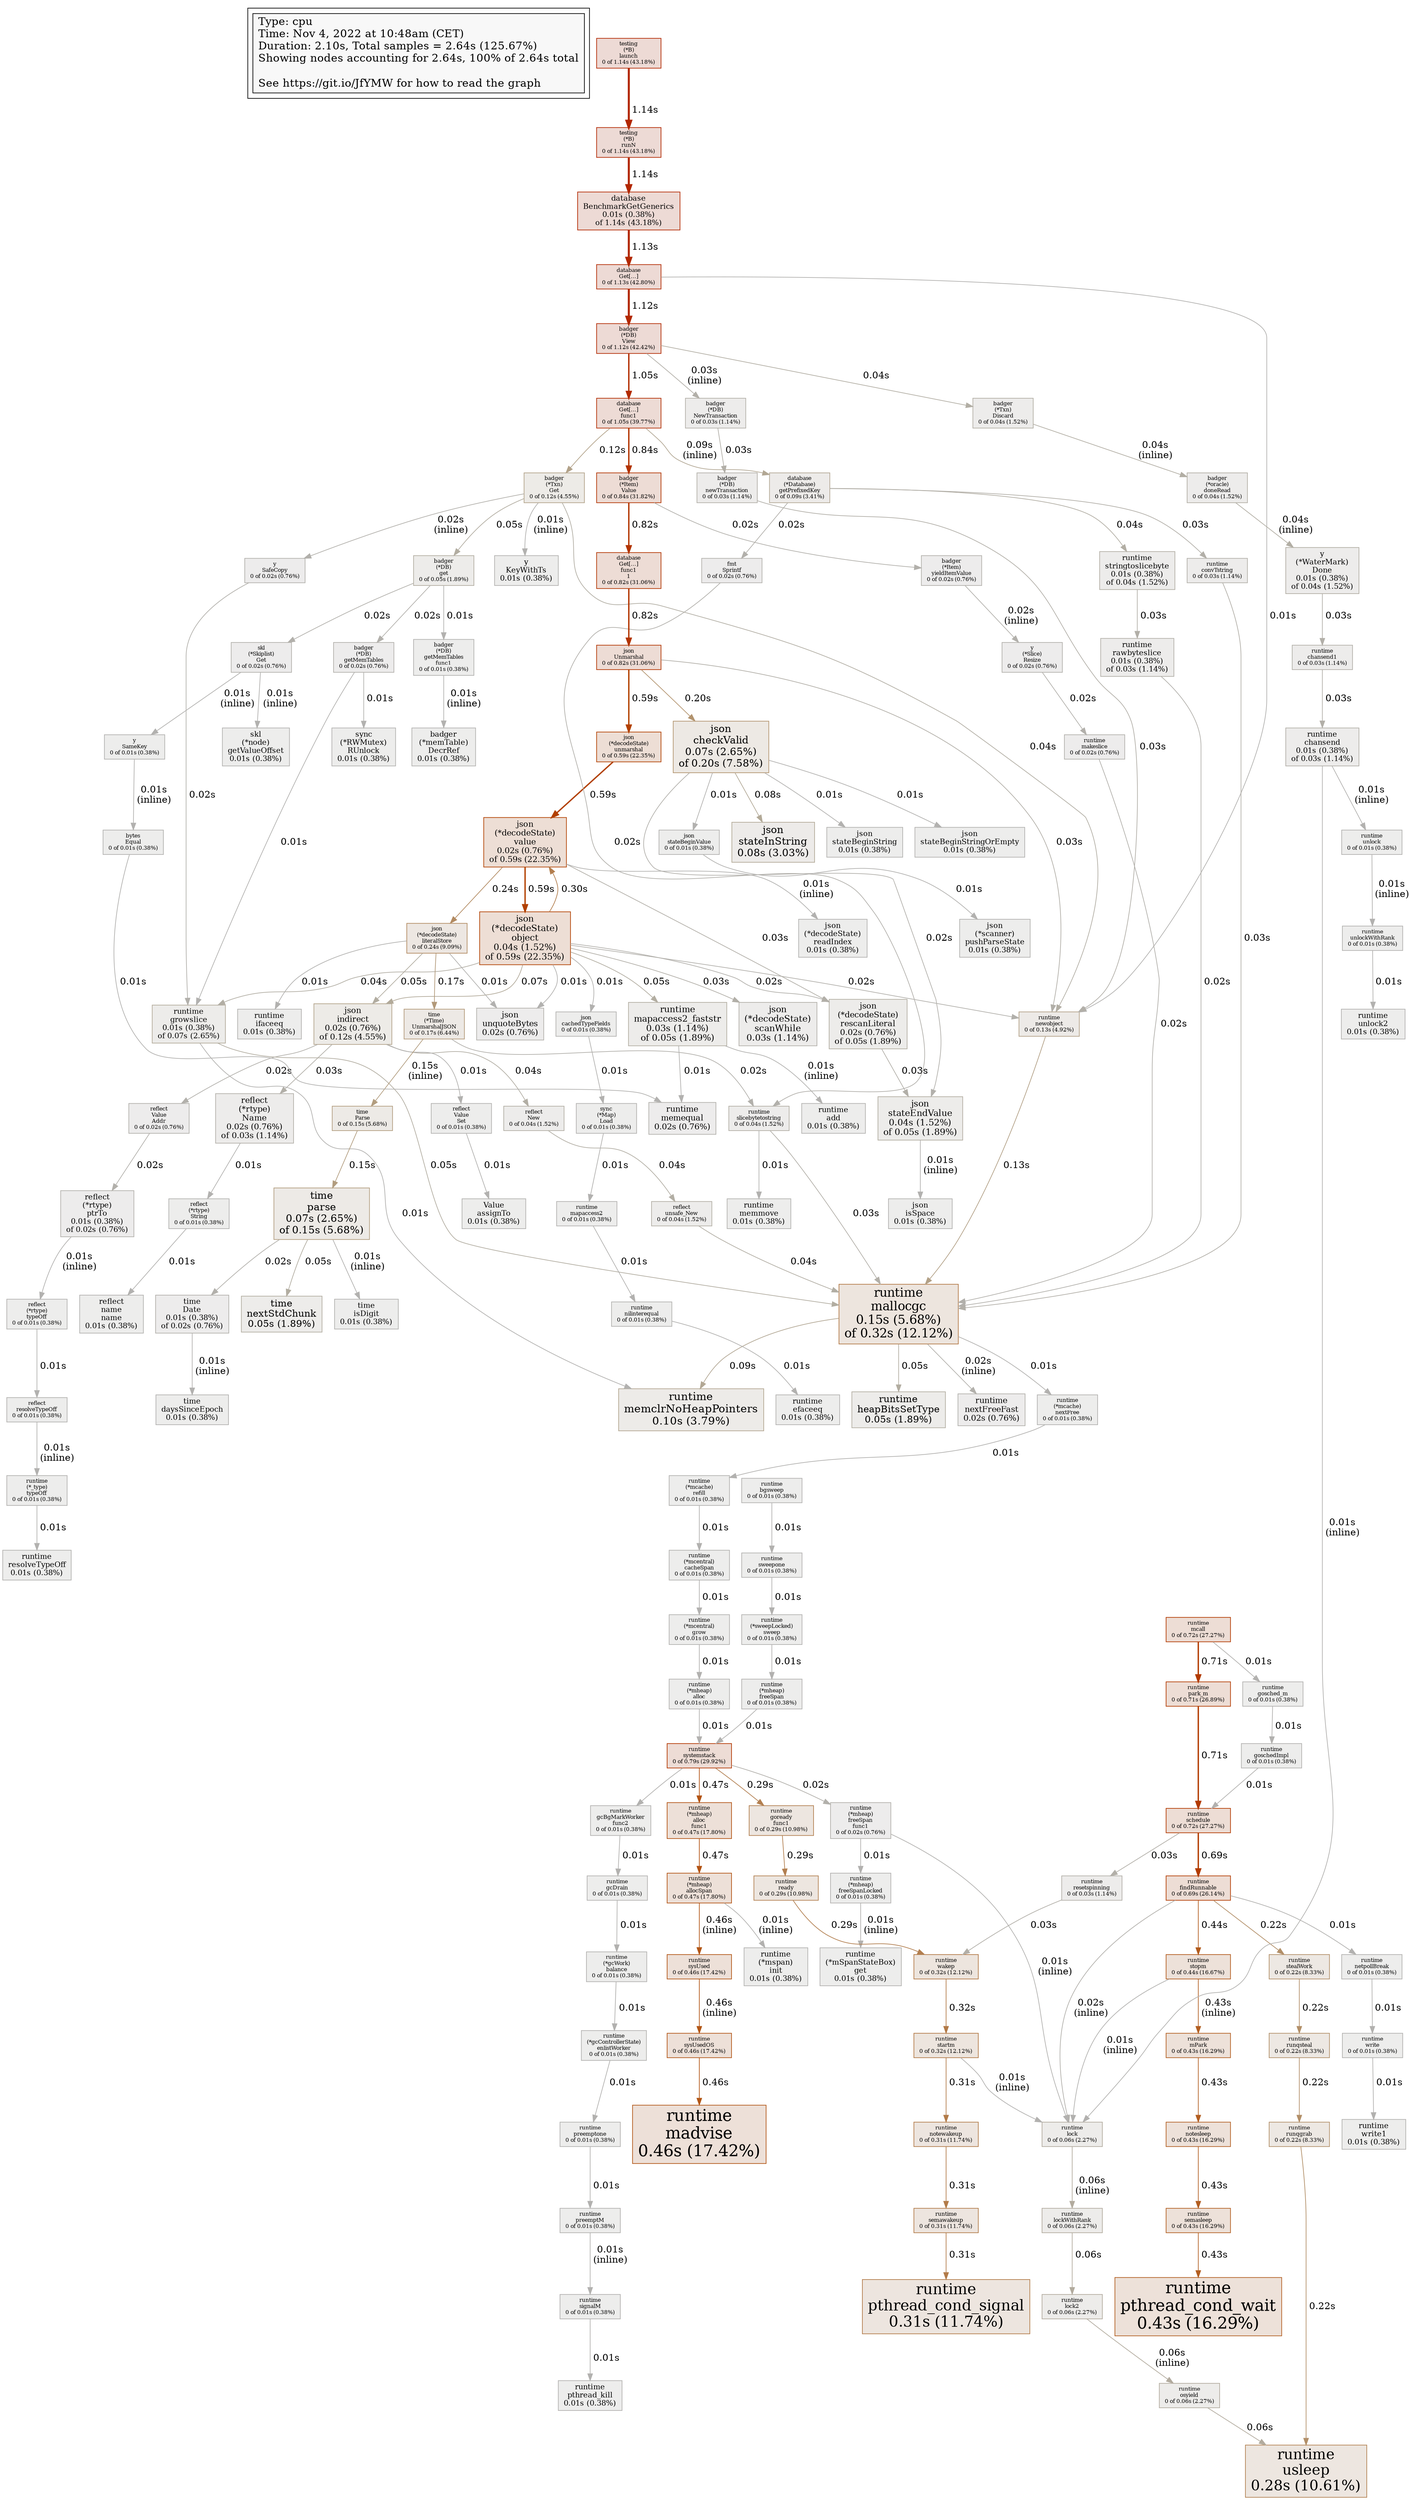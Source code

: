 digraph "unnamed" {
node [style=filled fillcolor="#f8f8f8"]
subgraph cluster_L { "Type: cpu" [shape=box fontsize=16 label="Type: cpu\lTime: Nov 4, 2022 at 10:48am (CET)\lDuration: 2.10s, Total samples = 2.64s (125.67%)\lShowing nodes accounting for 2.64s, 100% of 2.64s total\l\lSee https://git.io/JfYMW for how to read the graph\l"] }
N1 [label="runtime\nsystemstack\n0 of 0.79s (29.92%)" id="node1" fontsize=8 shape=box tooltip="runtime.systemstack (0.79s)" color="#b23600" fillcolor="#eddcd5"]
N2 [label="runtime\nmallocgc\n0.15s (5.68%)\nof 0.32s (12.12%)" id="node2" fontsize=18 shape=box tooltip="runtime.mallocgc (0.32s)" color="#b27946" fillcolor="#ede5de"]
N3 [label="json\n(*decodeState)\nobject\n0.04s (1.52%)\nof 0.59s (22.35%)" id="node3" fontsize=13 shape=box tooltip="encoding/json.(*decodeState).object (0.59s)" color="#b24000" fillcolor="#edded5"]
N4 [label="json\n(*decodeState)\nvalue\n0.02s (0.76%)\nof 0.59s (22.35%)" id="node4" fontsize=12 shape=box tooltip="encoding/json.(*decodeState).value (0.59s)" color="#b24000" fillcolor="#edded5"]
N5 [label="testing\n(*B)\nlaunch\n0 of 1.14s (43.18%)" id="node5" fontsize=8 shape=box tooltip="testing.(*B).launch (1.14s)" color="#b22700" fillcolor="#eddad5"]
N6 [label="database\nGet[…]\nfunc1\n0 of 1.05s (39.77%)" id="node6" fontsize=8 shape=box tooltip="github.com/christophwitzko/flight-booking-service/pkg/database.Get[...].func1 (1.05s)" color="#b22b00" fillcolor="#eddbd5"]
N7 [label="runtime\nmadvise\n0.46s (17.42%)" id="node7" fontsize=24 shape=box tooltip="runtime.madvise (0.46s)" color="#b25616" fillcolor="#ede0d8"]
N8 [label="runtime\npthread_cond_wait\n0.43s (16.29%)" id="node8" fontsize=24 shape=box tooltip="runtime.pthread_cond_wait (0.43s)" color="#b25e21" fillcolor="#ede1d9"]
N9 [label="json\nUnmarshal\n0 of 0.82s (31.06%)" id="node9" fontsize=8 shape=box tooltip="encoding/json.Unmarshal (0.82s)" color="#b23400" fillcolor="#eddcd5"]
N10 [label="runtime\nfindRunnable\n0 of 0.69s (26.14%)" id="node10" fontsize=8 shape=box tooltip="runtime.findRunnable (0.69s)" color="#b23b00" fillcolor="#edddd5"]
N11 [label="runtime\nmcall\n0 of 0.72s (27.27%)" id="node11" fontsize=8 shape=box tooltip="runtime.mcall (0.72s)" color="#b23900" fillcolor="#edddd5"]
N12 [label="runtime\nusleep\n0.28s (10.61%)" id="node12" fontsize=21 shape=box tooltip="runtime.usleep (0.28s)" color="#b28253" fillcolor="#ede6e0"]
N13 [label="runtime\npthread_cond_signal\n0.31s (11.74%)" id="node13" fontsize=22 shape=box tooltip="runtime.pthread_cond_signal (0.31s)" color="#b27b49" fillcolor="#ede5df"]
N14 [label="json\ncheckValid\n0.07s (2.65%)\nof 0.20s (7.58%)" id="node14" fontsize=15 shape=box tooltip="encoding/json.checkValid (0.20s)" color="#b2936e" fillcolor="#ede9e4"]
N15 [label="badger\n(*DB)\nView\n0 of 1.12s (42.42%)" id="node15" fontsize=8 shape=box tooltip="github.com/dgraph-io/badger/v3.(*DB).View (1.12s)" color="#b22800" fillcolor="#eddad5"]
N16 [label="json\nindirect\n0.02s (0.76%)\nof 0.12s (4.55%)" id="node16" fontsize=12 shape=box tooltip="encoding/json.indirect (0.12s)" color="#b2a289" fillcolor="#edebe7"]
N17 [label="time\nparse\n0.07s (2.65%)\nof 0.15s (5.68%)" id="node17" fontsize=15 shape=box tooltip="time.parse (0.15s)" color="#b29d7f" fillcolor="#edeae6"]
N18 [label="json\n(*decodeState)\nliteralStore\n0 of 0.24s (9.09%)" id="node18" fontsize=8 shape=box tooltip="encoding/json.(*decodeState).literalStore (0.24s)" color="#b28a61" fillcolor="#ede7e2"]
N19 [label="runtime\nnewobject\n0 of 0.13s (4.92%)" id="node19" fontsize=8 shape=box tooltip="runtime.newobject (0.13s)" color="#b2a086" fillcolor="#edeae7"]
N20 [label="runtime\nschedule\n0 of 0.72s (27.27%)" id="node20" fontsize=8 shape=box tooltip="runtime.schedule (0.72s)" color="#b23900" fillcolor="#edddd5"]
N21 [label="runtime\nmemclrNoHeapPointers\n0.10s (3.79%)" id="node21" fontsize=16 shape=box tooltip="runtime.memclrNoHeapPointers (0.10s)" color="#b2a590" fillcolor="#edebe8"]
N22 [label="badger\n(*Txn)\nGet\n0 of 0.12s (4.55%)" id="node22" fontsize=8 shape=box tooltip="github.com/dgraph-io/badger/v3.(*Txn).Get (0.12s)" color="#b2a289" fillcolor="#edebe7"]
N23 [label="runtime\ngrowslice\n0.01s (0.38%)\nof 0.07s (2.65%)" id="node23" fontsize=11 shape=box tooltip="runtime.growslice (0.07s)" color="#b2aa9a" fillcolor="#edecea"]
N24 [label="json\nstateInString\n0.08s (3.03%)" id="node24" fontsize=15 shape=box tooltip="encoding/json.stateInString (0.08s)" color="#b2a997" fillcolor="#edebe9"]
N25 [label="runtime\nwakep\n0 of 0.32s (12.12%)" id="node25" fontsize=8 shape=box tooltip="runtime.wakep (0.32s)" color="#b27946" fillcolor="#ede5de"]
N26 [label="database\n(*Database)\ngetPrefixedKey\n0 of 0.09s (3.41%)" id="node26" fontsize=8 shape=box tooltip="github.com/christophwitzko/flight-booking-service/pkg/database.(*Database).getPrefixedKey (0.09s)" color="#b2a794" fillcolor="#edebe9"]
N27 [label="badger\n(*Item)\nValue\n0 of 0.84s (31.82%)" id="node27" fontsize=8 shape=box tooltip="github.com/dgraph-io/badger/v3.(*Item).Value (0.84s)" color="#b23300" fillcolor="#eddcd5"]
N28 [label="runtime\nlock\n0 of 0.06s (2.27%)" id="node28" fontsize=8 shape=box tooltip="runtime.lock (0.06s)" color="#b2ab9e" fillcolor="#edecea"]
N29 [label="json\nstateEndValue\n0.04s (1.52%)\nof 0.05s (1.89%)" id="node29" fontsize=13 shape=box tooltip="encoding/json.stateEndValue (0.05s)" color="#b2ada1" fillcolor="#edecea"]
N30 [label="json\n(*decodeState)\nrescanLiteral\n0.02s (0.76%)\nof 0.05s (1.89%)" id="node30" fontsize=12 shape=box tooltip="encoding/json.(*decodeState).rescanLiteral (0.05s)" color="#b2ada1" fillcolor="#edecea"]
N31 [label="runtime\nheapBitsSetType\n0.05s (1.89%)" id="node31" fontsize=14 shape=box tooltip="runtime.heapBitsSetType (0.05s)" color="#b2ada1" fillcolor="#edecea"]
N32 [label="time\nnextStdChunk\n0.05s (1.89%)" id="node32" fontsize=14 shape=box tooltip="time.nextStdChunk (0.05s)" color="#b2ada1" fillcolor="#edecea"]
N33 [label="runtime\nmapaccess2_faststr\n0.03s (1.14%)\nof 0.05s (1.89%)" id="node33" fontsize=13 shape=box tooltip="runtime.mapaccess2_faststr (0.05s)" color="#b2ada1" fillcolor="#edecea"]
N34 [label="database\nBenchmarkGetGenerics\n0.01s (0.38%)\nof 1.14s (43.18%)" id="node34" fontsize=11 shape=box tooltip="github.com/christophwitzko/flight-booking-service/pkg/database.BenchmarkGetGenerics (1.14s)" color="#b22700" fillcolor="#eddad5"]
N35 [label="time\n(*Time)\nUnmarshalJSON\n0 of 0.17s (6.44%)" id="node35" fontsize=8 shape=box tooltip="time.(*Time).UnmarshalJSON (0.17s)" color="#b29979" fillcolor="#ede9e5"]
N36 [label="database\nGet[…]\n0 of 1.13s (42.80%)" id="node36" fontsize=8 shape=box tooltip="github.com/christophwitzko/flight-booking-service/pkg/database.Get[...] (1.13s)" color="#b22800" fillcolor="#eddad5"]
N37 [label="badger\n(*DB)\nget\n0 of 0.05s (1.89%)" id="node37" fontsize=8 shape=box tooltip="github.com/dgraph-io/badger/v3.(*DB).get (0.05s)" color="#b2ada1" fillcolor="#edecea"]
N38 [label="runtime\nslicebytetostring\n0 of 0.04s (1.52%)" id="node38" fontsize=8 shape=box tooltip="runtime.slicebytetostring (0.04s)" color="#b2aea4" fillcolor="#edeceb"]
N39 [label="runtime\n(*mheap)\nallocSpan\n0 of 0.47s (17.80%)" id="node39" fontsize=8 shape=box tooltip="runtime.(*mheap).allocSpan (0.47s)" color="#b25313" fillcolor="#ede0d8"]
N40 [label="runtime\nstopm\n0 of 0.44s (16.67%)" id="node40" fontsize=8 shape=box tooltip="runtime.stopm (0.44s)" color="#b25b1d" fillcolor="#ede1d9"]
N41 [label="runtime\nstartm\n0 of 0.32s (12.12%)" id="node41" fontsize=8 shape=box tooltip="runtime.startm (0.32s)" color="#b27946" fillcolor="#ede5de"]
N42 [label="json\n(*decodeState)\nscanWhile\n0.03s (1.14%)" id="node42" fontsize=13 shape=box tooltip="encoding/json.(*decodeState).scanWhile (0.03s)" color="#b2afa8" fillcolor="#edeceb"]
N43 [label="json\nunquoteBytes\n0.02s (0.76%)" id="node43" fontsize=12 shape=box tooltip="encoding/json.unquoteBytes (0.02s)" color="#b2b0ab" fillcolor="#edecec"]
N44 [label="runtime\nmemequal\n0.02s (0.76%)" id="node44" fontsize=12 shape=box tooltip="runtime.memequal (0.02s)" color="#b2b0ab" fillcolor="#edecec"]
N45 [label="runtime\nchansend\n0.01s (0.38%)\nof 0.03s (1.14%)" id="node45" fontsize=11 shape=box tooltip="runtime.chansend (0.03s)" color="#b2afa8" fillcolor="#edeceb"]
N46 [label="reflect\n(*rtype)\nName\n0.02s (0.76%)\nof 0.03s (1.14%)" id="node46" fontsize=12 shape=box tooltip="reflect.(*rtype).Name (0.03s)" color="#b2afa8" fillcolor="#edeceb"]
N47 [label="y\n(*WaterMark)\nDone\n0.01s (0.38%)\nof 0.04s (1.52%)" id="node47" fontsize=11 shape=box tooltip="github.com/dgraph-io/badger/v3/y.(*WaterMark).Done (0.04s)" color="#b2aea4" fillcolor="#edeceb"]
N48 [label="runtime\nstringtoslicebyte\n0.01s (0.38%)\nof 0.04s (1.52%)" id="node48" fontsize=11 shape=box tooltip="runtime.stringtoslicebyte (0.04s)" color="#b2aea4" fillcolor="#edeceb"]
N49 [label="runtime\nnextFreeFast\n0.02s (0.76%)" id="node49" fontsize=12 shape=box tooltip="runtime.nextFreeFast (0.02s)" color="#b2b0ab" fillcolor="#edecec"]
N50 [label="runtime\nrawbyteslice\n0.01s (0.38%)\nof 0.03s (1.14%)" id="node50" fontsize=11 shape=box tooltip="runtime.rawbyteslice (0.03s)" color="#b2afa8" fillcolor="#edeceb"]
N51 [label="reflect\n(*rtype)\nptrTo\n0.01s (0.38%)\nof 0.02s (0.76%)" id="node51" fontsize=11 shape=box tooltip="reflect.(*rtype).ptrTo (0.02s)" color="#b2b0ab" fillcolor="#edecec"]
N52 [label="time\nDate\n0.01s (0.38%)\nof 0.02s (0.76%)" id="node52" fontsize=11 shape=box tooltip="time.Date (0.02s)" color="#b2b0ab" fillcolor="#edecec"]
N53 [label="json\n(*decodeState)\nreadIndex\n0.01s (0.38%)" id="node53" fontsize=11 shape=box tooltip="encoding/json.(*decodeState).readIndex (0.01s)" color="#b2b1af" fillcolor="#ededec"]
N54 [label="json\n(*scanner)\npushParseState\n0.01s (0.38%)" id="node54" fontsize=11 shape=box tooltip="encoding/json.(*scanner).pushParseState (0.01s)" color="#b2b1af" fillcolor="#ededec"]
N55 [label="json\nisSpace\n0.01s (0.38%)" id="node55" fontsize=11 shape=box tooltip="encoding/json.isSpace (0.01s)" color="#b2b1af" fillcolor="#ededec"]
N56 [label="json\nstateBeginString\n0.01s (0.38%)" id="node56" fontsize=11 shape=box tooltip="encoding/json.stateBeginString (0.01s)" color="#b2b1af" fillcolor="#ededec"]
N57 [label="json\nstateBeginStringOrEmpty\n0.01s (0.38%)" id="node57" fontsize=11 shape=box tooltip="encoding/json.stateBeginStringOrEmpty (0.01s)" color="#b2b1af" fillcolor="#ededec"]
N58 [label="badger\n(*DB)\ngetMemTables\n0 of 0.02s (0.76%)" id="node58" fontsize=8 shape=box tooltip="github.com/dgraph-io/badger/v3.(*DB).getMemTables (0.02s)" color="#b2b0ab" fillcolor="#edecec"]
N59 [label="badger\n(*memTable)\nDecrRef\n0.01s (0.38%)" id="node59" fontsize=11 shape=box tooltip="github.com/dgraph-io/badger/v3.(*memTable).DecrRef (0.01s)" color="#b2b1af" fillcolor="#ededec"]
N60 [label="skl\n(*Skiplist)\nGet\n0 of 0.02s (0.76%)" id="node60" fontsize=8 shape=box tooltip="github.com/dgraph-io/badger/v3/skl.(*Skiplist).Get (0.02s)" color="#b2b0ab" fillcolor="#edecec"]
N61 [label="skl\n(*node)\ngetValueOffset\n0.01s (0.38%)" id="node61" fontsize=11 shape=box tooltip="github.com/dgraph-io/badger/v3/skl.(*node).getValueOffset (0.01s)" color="#b2b1af" fillcolor="#ededec"]
N62 [label="y\nKeyWithTs\n0.01s (0.38%)" id="node62" fontsize=11 shape=box tooltip="github.com/dgraph-io/badger/v3/y.KeyWithTs (0.01s)" color="#b2b1af" fillcolor="#ededec"]
N63 [label="Value\nassignTo\n0.01s (0.38%)" id="node63" fontsize=11 shape=box tooltip="reflect.Value.assignTo (0.01s)" color="#b2b1af" fillcolor="#ededec"]
N64 [label="reflect\nname\nname\n0.01s (0.38%)" id="node64" fontsize=11 shape=box tooltip="reflect.name.name (0.01s)" color="#b2b1af" fillcolor="#ededec"]
N65 [label="runtime\n(*mSpanStateBox)\nget\n0.01s (0.38%)" id="node65" fontsize=11 shape=box tooltip="runtime.(*mSpanStateBox).get (0.01s)" color="#b2b1af" fillcolor="#ededec"]
N66 [label="runtime\n(*mheap)\nfreeSpan\nfunc1\n0 of 0.02s (0.76%)" id="node66" fontsize=8 shape=box tooltip="runtime.(*mheap).freeSpan.func1 (0.02s)" color="#b2b0ab" fillcolor="#edecec"]
N67 [label="runtime\n(*mspan)\ninit\n0.01s (0.38%)" id="node67" fontsize=11 shape=box tooltip="runtime.(*mspan).init (0.01s)" color="#b2b1af" fillcolor="#ededec"]
N68 [label="runtime\nadd\n0.01s (0.38%)" id="node68" fontsize=11 shape=box tooltip="runtime.add (0.01s)" color="#b2b1af" fillcolor="#ededec"]
N69 [label="runtime\nefaceeq\n0.01s (0.38%)" id="node69" fontsize=11 shape=box tooltip="runtime.efaceeq (0.01s)" color="#b2b1af" fillcolor="#ededec"]
N70 [label="runtime\nifaceeq\n0.01s (0.38%)" id="node70" fontsize=11 shape=box tooltip="runtime.ifaceeq (0.01s)" color="#b2b1af" fillcolor="#ededec"]
N71 [label="runtime\nmemmove\n0.01s (0.38%)" id="node71" fontsize=11 shape=box tooltip="runtime.memmove (0.01s)" color="#b2b1af" fillcolor="#ededec"]
N72 [label="runtime\npthread_kill\n0.01s (0.38%)" id="node72" fontsize=11 shape=box tooltip="runtime.pthread_kill (0.01s)" color="#b2b1af" fillcolor="#ededec"]
N73 [label="runtime\nresolveTypeOff\n0.01s (0.38%)" id="node73" fontsize=11 shape=box tooltip="runtime.resolveTypeOff (0.01s)" color="#b2b1af" fillcolor="#ededec"]
N74 [label="runtime\nunlock2\n0.01s (0.38%)" id="node74" fontsize=11 shape=box tooltip="runtime.unlock2 (0.01s)" color="#b2b1af" fillcolor="#ededec"]
N75 [label="runtime\nwrite1\n0.01s (0.38%)" id="node75" fontsize=11 shape=box tooltip="runtime.write1 (0.01s)" color="#b2b1af" fillcolor="#ededec"]
N76 [label="sync\n(*RWMutex)\nRUnlock\n0.01s (0.38%)" id="node76" fontsize=11 shape=box tooltip="sync.(*RWMutex).RUnlock (0.01s)" color="#b2b1af" fillcolor="#ededec"]
N77 [label="time\ndaysSinceEpoch\n0.01s (0.38%)" id="node77" fontsize=11 shape=box tooltip="time.daysSinceEpoch (0.01s)" color="#b2b1af" fillcolor="#ededec"]
N78 [label="time\nisDigit\n0.01s (0.38%)" id="node78" fontsize=11 shape=box tooltip="time.isDigit (0.01s)" color="#b2b1af" fillcolor="#ededec"]
N79 [label="runtime\nbgsweep\n0 of 0.01s (0.38%)" id="node79" fontsize=8 shape=box tooltip="runtime.bgsweep (0.01s)" color="#b2b1af" fillcolor="#ededec"]
N80 [label="bytes\nEqual\n0 of 0.01s (0.38%)" id="node80" fontsize=8 shape=box tooltip="bytes.Equal (0.01s)" color="#b2b1af" fillcolor="#ededec"]
N81 [label="json\n(*decodeState)\nunmarshal\n0 of 0.59s (22.35%)" id="node81" fontsize=8 shape=box tooltip="encoding/json.(*decodeState).unmarshal (0.59s)" color="#b24000" fillcolor="#edded5"]
N82 [label="json\ncachedTypeFields\n0 of 0.01s (0.38%)" id="node82" fontsize=8 shape=box tooltip="encoding/json.cachedTypeFields (0.01s)" color="#b2b1af" fillcolor="#ededec"]
N83 [label="json\nstateBeginValue\n0 of 0.01s (0.38%)" id="node83" fontsize=8 shape=box tooltip="encoding/json.stateBeginValue (0.01s)" color="#b2b1af" fillcolor="#ededec"]
N84 [label="fmt\nSprintf\n0 of 0.02s (0.76%)" id="node84" fontsize=8 shape=box tooltip="fmt.Sprintf (0.02s)" color="#b2b0ab" fillcolor="#edecec"]
N85 [label="database\nGet[…]\nfunc1\n1\n0 of 0.82s (31.06%)" id="node85" fontsize=8 shape=box tooltip="github.com/christophwitzko/flight-booking-service/pkg/database.Get[...].func1.1 (0.82s)" color="#b23400" fillcolor="#eddcd5"]
N86 [label="badger\n(*DB)\nNewTransaction\n0 of 0.03s (1.14%)" id="node86" fontsize=8 shape=box tooltip="github.com/dgraph-io/badger/v3.(*DB).NewTransaction (0.03s)" color="#b2afa8" fillcolor="#edeceb"]
N87 [label="badger\n(*DB)\ngetMemTables\nfunc1\n0 of 0.01s (0.38%)" id="node87" fontsize=8 shape=box tooltip="github.com/dgraph-io/badger/v3.(*DB).getMemTables.func1 (0.01s)" color="#b2b1af" fillcolor="#ededec"]
N88 [label="badger\n(*DB)\nnewTransaction\n0 of 0.03s (1.14%)" id="node88" fontsize=8 shape=box tooltip="github.com/dgraph-io/badger/v3.(*DB).newTransaction (0.03s)" color="#b2afa8" fillcolor="#edeceb"]
N89 [label="badger\n(*Item)\nyieldItemValue\n0 of 0.02s (0.76%)" id="node89" fontsize=8 shape=box tooltip="github.com/dgraph-io/badger/v3.(*Item).yieldItemValue (0.02s)" color="#b2b0ab" fillcolor="#edecec"]
N90 [label="badger\n(*Txn)\nDiscard\n0 of 0.04s (1.52%)" id="node90" fontsize=8 shape=box tooltip="github.com/dgraph-io/badger/v3.(*Txn).Discard (0.04s)" color="#b2aea4" fillcolor="#edeceb"]
N91 [label="badger\n(*oracle)\ndoneRead\n0 of 0.04s (1.52%)" id="node91" fontsize=8 shape=box tooltip="github.com/dgraph-io/badger/v3.(*oracle).doneRead (0.04s)" color="#b2aea4" fillcolor="#edeceb"]
N92 [label="y\n(*Slice)\nResize\n0 of 0.02s (0.76%)" id="node92" fontsize=8 shape=box tooltip="github.com/dgraph-io/badger/v3/y.(*Slice).Resize (0.02s)" color="#b2b0ab" fillcolor="#edecec"]
N93 [label="y\nSafeCopy\n0 of 0.02s (0.76%)" id="node93" fontsize=8 shape=box tooltip="github.com/dgraph-io/badger/v3/y.SafeCopy (0.02s)" color="#b2b0ab" fillcolor="#edecec"]
N94 [label="y\nSameKey\n0 of 0.01s (0.38%)" id="node94" fontsize=8 shape=box tooltip="github.com/dgraph-io/badger/v3/y.SameKey (0.01s)" color="#b2b1af" fillcolor="#ededec"]
N95 [label="reflect\n(*rtype)\nString\n0 of 0.01s (0.38%)" id="node95" fontsize=8 shape=box tooltip="reflect.(*rtype).String (0.01s)" color="#b2b1af" fillcolor="#ededec"]
N96 [label="reflect\n(*rtype)\ntypeOff\n0 of 0.01s (0.38%)" id="node96" fontsize=8 shape=box tooltip="reflect.(*rtype).typeOff (0.01s)" color="#b2b1af" fillcolor="#ededec"]
N97 [label="reflect\nNew\n0 of 0.04s (1.52%)" id="node97" fontsize=8 shape=box tooltip="reflect.New (0.04s)" color="#b2aea4" fillcolor="#edeceb"]
N98 [label="reflect\nValue\nAddr\n0 of 0.02s (0.76%)" id="node98" fontsize=8 shape=box tooltip="reflect.Value.Addr (0.02s)" color="#b2b0ab" fillcolor="#edecec"]
N99 [label="reflect\nValue\nSet\n0 of 0.01s (0.38%)" id="node99" fontsize=8 shape=box tooltip="reflect.Value.Set (0.01s)" color="#b2b1af" fillcolor="#ededec"]
N100 [label="reflect\nresolveTypeOff\n0 of 0.01s (0.38%)" id="node100" fontsize=8 shape=box tooltip="reflect.resolveTypeOff (0.01s)" color="#b2b1af" fillcolor="#ededec"]
N101 [label="reflect\nunsafe_New\n0 of 0.04s (1.52%)" id="node101" fontsize=8 shape=box tooltip="reflect.unsafe_New (0.04s)" color="#b2aea4" fillcolor="#edeceb"]
N102 [label="runtime\n(*_type)\ntypeOff\n0 of 0.01s (0.38%)" id="node102" fontsize=8 shape=box tooltip="runtime.(*_type).typeOff (0.01s)" color="#b2b1af" fillcolor="#ededec"]
N103 [label="runtime\n(*gcControllerState)\nenlistWorker\n0 of 0.01s (0.38%)" id="node103" fontsize=8 shape=box tooltip="runtime.(*gcControllerState).enlistWorker (0.01s)" color="#b2b1af" fillcolor="#ededec"]
N104 [label="runtime\n(*gcWork)\nbalance\n0 of 0.01s (0.38%)" id="node104" fontsize=8 shape=box tooltip="runtime.(*gcWork).balance (0.01s)" color="#b2b1af" fillcolor="#ededec"]
N105 [label="runtime\n(*mcache)\nnextFree\n0 of 0.01s (0.38%)" id="node105" fontsize=8 shape=box tooltip="runtime.(*mcache).nextFree (0.01s)" color="#b2b1af" fillcolor="#ededec"]
N106 [label="runtime\n(*mcache)\nrefill\n0 of 0.01s (0.38%)" id="node106" fontsize=8 shape=box tooltip="runtime.(*mcache).refill (0.01s)" color="#b2b1af" fillcolor="#ededec"]
N107 [label="runtime\n(*mcentral)\ncacheSpan\n0 of 0.01s (0.38%)" id="node107" fontsize=8 shape=box tooltip="runtime.(*mcentral).cacheSpan (0.01s)" color="#b2b1af" fillcolor="#ededec"]
N108 [label="runtime\n(*mcentral)\ngrow\n0 of 0.01s (0.38%)" id="node108" fontsize=8 shape=box tooltip="runtime.(*mcentral).grow (0.01s)" color="#b2b1af" fillcolor="#ededec"]
N109 [label="runtime\n(*mheap)\nalloc\n0 of 0.01s (0.38%)" id="node109" fontsize=8 shape=box tooltip="runtime.(*mheap).alloc (0.01s)" color="#b2b1af" fillcolor="#ededec"]
N110 [label="runtime\n(*mheap)\nalloc\nfunc1\n0 of 0.47s (17.80%)" id="node110" fontsize=8 shape=box tooltip="runtime.(*mheap).alloc.func1 (0.47s)" color="#b25313" fillcolor="#ede0d8"]
N111 [label="runtime\n(*mheap)\nfreeSpan\n0 of 0.01s (0.38%)" id="node111" fontsize=8 shape=box tooltip="runtime.(*mheap).freeSpan (0.01s)" color="#b2b1af" fillcolor="#ededec"]
N112 [label="runtime\n(*mheap)\nfreeSpanLocked\n0 of 0.01s (0.38%)" id="node112" fontsize=8 shape=box tooltip="runtime.(*mheap).freeSpanLocked (0.01s)" color="#b2b1af" fillcolor="#ededec"]
N113 [label="runtime\n(*sweepLocked)\nsweep\n0 of 0.01s (0.38%)" id="node113" fontsize=8 shape=box tooltip="runtime.(*sweepLocked).sweep (0.01s)" color="#b2b1af" fillcolor="#ededec"]
N114 [label="runtime\nchansend1\n0 of 0.03s (1.14%)" id="node114" fontsize=8 shape=box tooltip="runtime.chansend1 (0.03s)" color="#b2afa8" fillcolor="#edeceb"]
N115 [label="runtime\nconvTstring\n0 of 0.03s (1.14%)" id="node115" fontsize=8 shape=box tooltip="runtime.convTstring (0.03s)" color="#b2afa8" fillcolor="#edeceb"]
N116 [label="runtime\ngcBgMarkWorker\nfunc2\n0 of 0.01s (0.38%)" id="node116" fontsize=8 shape=box tooltip="runtime.gcBgMarkWorker.func2 (0.01s)" color="#b2b1af" fillcolor="#ededec"]
N117 [label="runtime\ngcDrain\n0 of 0.01s (0.38%)" id="node117" fontsize=8 shape=box tooltip="runtime.gcDrain (0.01s)" color="#b2b1af" fillcolor="#ededec"]
N118 [label="runtime\ngoready\nfunc1\n0 of 0.29s (10.98%)" id="node118" fontsize=8 shape=box tooltip="runtime.goready.func1 (0.29s)" color="#b27f50" fillcolor="#ede6e0"]
N119 [label="runtime\ngoschedImpl\n0 of 0.01s (0.38%)" id="node119" fontsize=8 shape=box tooltip="runtime.goschedImpl (0.01s)" color="#b2b1af" fillcolor="#ededec"]
N120 [label="runtime\ngosched_m\n0 of 0.01s (0.38%)" id="node120" fontsize=8 shape=box tooltip="runtime.gosched_m (0.01s)" color="#b2b1af" fillcolor="#ededec"]
N121 [label="runtime\nlock2\n0 of 0.06s (2.27%)" id="node121" fontsize=8 shape=box tooltip="runtime.lock2 (0.06s)" color="#b2ab9e" fillcolor="#edecea"]
N122 [label="runtime\nlockWithRank\n0 of 0.06s (2.27%)" id="node122" fontsize=8 shape=box tooltip="runtime.lockWithRank (0.06s)" color="#b2ab9e" fillcolor="#edecea"]
N123 [label="runtime\nmPark\n0 of 0.43s (16.29%)" id="node123" fontsize=8 shape=box tooltip="runtime.mPark (0.43s)" color="#b25e21" fillcolor="#ede1d9"]
N124 [label="runtime\nmakeslice\n0 of 0.02s (0.76%)" id="node124" fontsize=8 shape=box tooltip="runtime.makeslice (0.02s)" color="#b2b0ab" fillcolor="#edecec"]
N125 [label="runtime\nmapaccess2\n0 of 0.01s (0.38%)" id="node125" fontsize=8 shape=box tooltip="runtime.mapaccess2 (0.01s)" color="#b2b1af" fillcolor="#ededec"]
N126 [label="runtime\nnetpollBreak\n0 of 0.01s (0.38%)" id="node126" fontsize=8 shape=box tooltip="runtime.netpollBreak (0.01s)" color="#b2b1af" fillcolor="#ededec"]
N127 [label="runtime\nnilinterequal\n0 of 0.01s (0.38%)" id="node127" fontsize=8 shape=box tooltip="runtime.nilinterequal (0.01s)" color="#b2b1af" fillcolor="#ededec"]
N128 [label="runtime\nnotesleep\n0 of 0.43s (16.29%)" id="node128" fontsize=8 shape=box tooltip="runtime.notesleep (0.43s)" color="#b25e21" fillcolor="#ede1d9"]
N129 [label="runtime\nnotewakeup\n0 of 0.31s (11.74%)" id="node129" fontsize=8 shape=box tooltip="runtime.notewakeup (0.31s)" color="#b27b49" fillcolor="#ede5df"]
N130 [label="runtime\nosyield\n0 of 0.06s (2.27%)" id="node130" fontsize=8 shape=box tooltip="runtime.osyield (0.06s)" color="#b2ab9e" fillcolor="#edecea"]
N131 [label="runtime\npark_m\n0 of 0.71s (26.89%)" id="node131" fontsize=8 shape=box tooltip="runtime.park_m (0.71s)" color="#b23a00" fillcolor="#edddd5"]
N132 [label="runtime\npreemptM\n0 of 0.01s (0.38%)" id="node132" fontsize=8 shape=box tooltip="runtime.preemptM (0.01s)" color="#b2b1af" fillcolor="#ededec"]
N133 [label="runtime\npreemptone\n0 of 0.01s (0.38%)" id="node133" fontsize=8 shape=box tooltip="runtime.preemptone (0.01s)" color="#b2b1af" fillcolor="#ededec"]
N134 [label="runtime\nready\n0 of 0.29s (10.98%)" id="node134" fontsize=8 shape=box tooltip="runtime.ready (0.29s)" color="#b27f50" fillcolor="#ede6e0"]
N135 [label="runtime\nresetspinning\n0 of 0.03s (1.14%)" id="node135" fontsize=8 shape=box tooltip="runtime.resetspinning (0.03s)" color="#b2afa8" fillcolor="#edeceb"]
N136 [label="runtime\nrunqgrab\n0 of 0.22s (8.33%)" id="node136" fontsize=8 shape=box tooltip="runtime.runqgrab (0.22s)" color="#b28f68" fillcolor="#ede8e3"]
N137 [label="runtime\nrunqsteal\n0 of 0.22s (8.33%)" id="node137" fontsize=8 shape=box tooltip="runtime.runqsteal (0.22s)" color="#b28f68" fillcolor="#ede8e3"]
N138 [label="runtime\nsemasleep\n0 of 0.43s (16.29%)" id="node138" fontsize=8 shape=box tooltip="runtime.semasleep (0.43s)" color="#b25e21" fillcolor="#ede1d9"]
N139 [label="runtime\nsemawakeup\n0 of 0.31s (11.74%)" id="node139" fontsize=8 shape=box tooltip="runtime.semawakeup (0.31s)" color="#b27b49" fillcolor="#ede5df"]
N140 [label="runtime\nsignalM\n0 of 0.01s (0.38%)" id="node140" fontsize=8 shape=box tooltip="runtime.signalM (0.01s)" color="#b2b1af" fillcolor="#ededec"]
N141 [label="runtime\nstealWork\n0 of 0.22s (8.33%)" id="node141" fontsize=8 shape=box tooltip="runtime.stealWork (0.22s)" color="#b28f68" fillcolor="#ede8e3"]
N142 [label="runtime\nsweepone\n0 of 0.01s (0.38%)" id="node142" fontsize=8 shape=box tooltip="runtime.sweepone (0.01s)" color="#b2b1af" fillcolor="#ededec"]
N143 [label="runtime\nsysUsed\n0 of 0.46s (17.42%)" id="node143" fontsize=8 shape=box tooltip="runtime.sysUsed (0.46s)" color="#b25616" fillcolor="#ede0d8"]
N144 [label="runtime\nsysUsedOS\n0 of 0.46s (17.42%)" id="node144" fontsize=8 shape=box tooltip="runtime.sysUsedOS (0.46s)" color="#b25616" fillcolor="#ede0d8"]
N145 [label="runtime\nunlock\n0 of 0.01s (0.38%)" id="node145" fontsize=8 shape=box tooltip="runtime.unlock (0.01s)" color="#b2b1af" fillcolor="#ededec"]
N146 [label="runtime\nunlockWithRank\n0 of 0.01s (0.38%)" id="node146" fontsize=8 shape=box tooltip="runtime.unlockWithRank (0.01s)" color="#b2b1af" fillcolor="#ededec"]
N147 [label="runtime\nwrite\n0 of 0.01s (0.38%)" id="node147" fontsize=8 shape=box tooltip="runtime.write (0.01s)" color="#b2b1af" fillcolor="#ededec"]
N148 [label="sync\n(*Map)\nLoad\n0 of 0.01s (0.38%)" id="node148" fontsize=8 shape=box tooltip="sync.(*Map).Load (0.01s)" color="#b2b1af" fillcolor="#ededec"]
N149 [label="testing\n(*B)\nrunN\n0 of 1.14s (43.18%)" id="node149" fontsize=8 shape=box tooltip="testing.(*B).runN (1.14s)" color="#b22700" fillcolor="#eddad5"]
N150 [label="time\nParse\n0 of 0.15s (5.68%)" id="node150" fontsize=8 shape=box tooltip="time.Parse (0.15s)" color="#b29d7f" fillcolor="#edeae6"]
N5 -> N149 [label=" 1.14s" weight=44 penwidth=3 color="#b22700" tooltip="testing.(*B).launch -> testing.(*B).runN (1.14s)" labeltooltip="testing.(*B).launch -> testing.(*B).runN (1.14s)"]
N149 -> N34 [label=" 1.14s" weight=44 penwidth=3 color="#b22700" tooltip="testing.(*B).runN -> github.com/christophwitzko/flight-booking-service/pkg/database.BenchmarkGetGenerics (1.14s)" labeltooltip="testing.(*B).runN -> github.com/christophwitzko/flight-booking-service/pkg/database.BenchmarkGetGenerics (1.14s)"]
N34 -> N36 [label=" 1.13s" weight=43 penwidth=3 color="#b22800" tooltip="github.com/christophwitzko/flight-booking-service/pkg/database.BenchmarkGetGenerics -> github.com/christophwitzko/flight-booking-service/pkg/database.Get[...] (1.13s)" labeltooltip="github.com/christophwitzko/flight-booking-service/pkg/database.BenchmarkGetGenerics -> github.com/christophwitzko/flight-booking-service/pkg/database.Get[...] (1.13s)"]
N36 -> N15 [label=" 1.12s" weight=43 penwidth=3 color="#b22800" tooltip="github.com/christophwitzko/flight-booking-service/pkg/database.Get[...] -> github.com/dgraph-io/badger/v3.(*DB).View (1.12s)" labeltooltip="github.com/christophwitzko/flight-booking-service/pkg/database.Get[...] -> github.com/dgraph-io/badger/v3.(*DB).View (1.12s)"]
N15 -> N6 [label=" 1.05s" weight=40 penwidth=2 color="#b22b00" tooltip="github.com/dgraph-io/badger/v3.(*DB).View -> github.com/christophwitzko/flight-booking-service/pkg/database.Get[...].func1 (1.05s)" labeltooltip="github.com/dgraph-io/badger/v3.(*DB).View -> github.com/christophwitzko/flight-booking-service/pkg/database.Get[...].func1 (1.05s)"]
N6 -> N27 [label=" 0.84s" weight=32 penwidth=2 color="#b23300" tooltip="github.com/christophwitzko/flight-booking-service/pkg/database.Get[...].func1 -> github.com/dgraph-io/badger/v3.(*Item).Value (0.84s)" labeltooltip="github.com/christophwitzko/flight-booking-service/pkg/database.Get[...].func1 -> github.com/dgraph-io/badger/v3.(*Item).Value (0.84s)"]
N85 -> N9 [label=" 0.82s" weight=32 penwidth=2 color="#b23400" tooltip="github.com/christophwitzko/flight-booking-service/pkg/database.Get[...].func1.1 -> encoding/json.Unmarshal (0.82s)" labeltooltip="github.com/christophwitzko/flight-booking-service/pkg/database.Get[...].func1.1 -> encoding/json.Unmarshal (0.82s)"]
N27 -> N85 [label=" 0.82s" weight=32 penwidth=2 color="#b23400" tooltip="github.com/dgraph-io/badger/v3.(*Item).Value -> github.com/christophwitzko/flight-booking-service/pkg/database.Get[...].func1.1 (0.82s)" labeltooltip="github.com/dgraph-io/badger/v3.(*Item).Value -> github.com/christophwitzko/flight-booking-service/pkg/database.Get[...].func1.1 (0.82s)"]
N11 -> N131 [label=" 0.71s" weight=27 penwidth=2 color="#b23a00" tooltip="runtime.mcall -> runtime.park_m (0.71s)" labeltooltip="runtime.mcall -> runtime.park_m (0.71s)"]
N131 -> N20 [label=" 0.71s" weight=27 penwidth=2 color="#b23a00" tooltip="runtime.park_m -> runtime.schedule (0.71s)" labeltooltip="runtime.park_m -> runtime.schedule (0.71s)"]
N20 -> N10 [label=" 0.69s" weight=27 penwidth=2 color="#b23b00" tooltip="runtime.schedule -> runtime.findRunnable (0.69s)" labeltooltip="runtime.schedule -> runtime.findRunnable (0.69s)"]
N81 -> N4 [label=" 0.59s" weight=23 penwidth=2 color="#b24000" tooltip="encoding/json.(*decodeState).unmarshal -> encoding/json.(*decodeState).value (0.59s)" labeltooltip="encoding/json.(*decodeState).unmarshal -> encoding/json.(*decodeState).value (0.59s)"]
N4 -> N3 [label=" 0.59s" weight=23 penwidth=2 color="#b24000" tooltip="encoding/json.(*decodeState).value -> encoding/json.(*decodeState).object (0.59s)" labeltooltip="encoding/json.(*decodeState).value -> encoding/json.(*decodeState).object (0.59s)"]
N9 -> N81 [label=" 0.59s" weight=23 penwidth=2 color="#b24000" tooltip="encoding/json.Unmarshal -> encoding/json.(*decodeState).unmarshal (0.59s)" labeltooltip="encoding/json.Unmarshal -> encoding/json.(*decodeState).unmarshal (0.59s)"]
N110 -> N39 [label=" 0.47s" weight=18 color="#b25313" tooltip="runtime.(*mheap).alloc.func1 -> runtime.(*mheap).allocSpan (0.47s)" labeltooltip="runtime.(*mheap).alloc.func1 -> runtime.(*mheap).allocSpan (0.47s)"]
N1 -> N110 [label=" 0.47s" weight=18 color="#b25313" tooltip="runtime.systemstack -> runtime.(*mheap).alloc.func1 (0.47s)" labeltooltip="runtime.systemstack -> runtime.(*mheap).alloc.func1 (0.47s)"]
N39 -> N143 [label=" 0.46s\n (inline)" weight=18 color="#b25616" tooltip="runtime.(*mheap).allocSpan -> runtime.sysUsed (0.46s)" labeltooltip="runtime.(*mheap).allocSpan -> runtime.sysUsed (0.46s)"]
N143 -> N144 [label=" 0.46s\n (inline)" weight=18 color="#b25616" tooltip="runtime.sysUsed -> runtime.sysUsedOS (0.46s)" labeltooltip="runtime.sysUsed -> runtime.sysUsedOS (0.46s)"]
N144 -> N7 [label=" 0.46s" weight=18 color="#b25616" tooltip="runtime.sysUsedOS -> runtime.madvise (0.46s)" labeltooltip="runtime.sysUsedOS -> runtime.madvise (0.46s)"]
N10 -> N40 [label=" 0.44s" weight=17 color="#b25b1d" tooltip="runtime.findRunnable -> runtime.stopm (0.44s)" labeltooltip="runtime.findRunnable -> runtime.stopm (0.44s)"]
N123 -> N128 [label=" 0.43s" weight=17 color="#b25e21" tooltip="runtime.mPark -> runtime.notesleep (0.43s)" labeltooltip="runtime.mPark -> runtime.notesleep (0.43s)"]
N128 -> N138 [label=" 0.43s" weight=17 color="#b25e21" tooltip="runtime.notesleep -> runtime.semasleep (0.43s)" labeltooltip="runtime.notesleep -> runtime.semasleep (0.43s)"]
N138 -> N8 [label=" 0.43s" weight=17 color="#b25e21" tooltip="runtime.semasleep -> runtime.pthread_cond_wait (0.43s)" labeltooltip="runtime.semasleep -> runtime.pthread_cond_wait (0.43s)"]
N40 -> N123 [label=" 0.43s\n (inline)" weight=17 color="#b25e21" tooltip="runtime.stopm -> runtime.mPark (0.43s)" labeltooltip="runtime.stopm -> runtime.mPark (0.43s)"]
N25 -> N41 [label=" 0.32s" weight=13 color="#b27946" tooltip="runtime.wakep -> runtime.startm (0.32s)" labeltooltip="runtime.wakep -> runtime.startm (0.32s)"]
N129 -> N139 [label=" 0.31s" weight=12 color="#b27b49" tooltip="runtime.notewakeup -> runtime.semawakeup (0.31s)" labeltooltip="runtime.notewakeup -> runtime.semawakeup (0.31s)"]
N139 -> N13 [label=" 0.31s" weight=12 color="#b27b49" tooltip="runtime.semawakeup -> runtime.pthread_cond_signal (0.31s)" labeltooltip="runtime.semawakeup -> runtime.pthread_cond_signal (0.31s)"]
N41 -> N129 [label=" 0.31s" weight=12 color="#b27b49" tooltip="runtime.startm -> runtime.notewakeup (0.31s)" labeltooltip="runtime.startm -> runtime.notewakeup (0.31s)"]
N3 -> N4 [label=" 0.30s" weight=12 color="#b27d4d" tooltip="encoding/json.(*decodeState).object -> encoding/json.(*decodeState).value (0.30s)" labeltooltip="encoding/json.(*decodeState).object -> encoding/json.(*decodeState).value (0.30s)"]
N118 -> N134 [label=" 0.29s" weight=11 color="#b27f50" tooltip="runtime.goready.func1 -> runtime.ready (0.29s)" labeltooltip="runtime.goready.func1 -> runtime.ready (0.29s)"]
N134 -> N25 [label=" 0.29s" weight=11 color="#b27f50" tooltip="runtime.ready -> runtime.wakep (0.29s)" labeltooltip="runtime.ready -> runtime.wakep (0.29s)"]
N1 -> N118 [label=" 0.29s" weight=11 color="#b27f50" tooltip="runtime.systemstack -> runtime.goready.func1 (0.29s)" labeltooltip="runtime.systemstack -> runtime.goready.func1 (0.29s)"]
N4 -> N18 [label=" 0.24s" weight=10 color="#b28a61" tooltip="encoding/json.(*decodeState).value -> encoding/json.(*decodeState).literalStore (0.24s)" labeltooltip="encoding/json.(*decodeState).value -> encoding/json.(*decodeState).literalStore (0.24s)"]
N10 -> N141 [label=" 0.22s" weight=9 color="#b28f68" tooltip="runtime.findRunnable -> runtime.stealWork (0.22s)" labeltooltip="runtime.findRunnable -> runtime.stealWork (0.22s)"]
N136 -> N12 [label=" 0.22s" weight=9 color="#b28f68" tooltip="runtime.runqgrab -> runtime.usleep (0.22s)" labeltooltip="runtime.runqgrab -> runtime.usleep (0.22s)"]
N137 -> N136 [label=" 0.22s" weight=9 color="#b28f68" tooltip="runtime.runqsteal -> runtime.runqgrab (0.22s)" labeltooltip="runtime.runqsteal -> runtime.runqgrab (0.22s)"]
N141 -> N137 [label=" 0.22s" weight=9 color="#b28f68" tooltip="runtime.stealWork -> runtime.runqsteal (0.22s)" labeltooltip="runtime.stealWork -> runtime.runqsteal (0.22s)"]
N9 -> N14 [label=" 0.20s" weight=8 color="#b2936e" tooltip="encoding/json.Unmarshal -> encoding/json.checkValid (0.20s)" labeltooltip="encoding/json.Unmarshal -> encoding/json.checkValid (0.20s)"]
N18 -> N35 [label=" 0.17s" weight=7 color="#b29979" tooltip="encoding/json.(*decodeState).literalStore -> time.(*Time).UnmarshalJSON (0.17s)" labeltooltip="encoding/json.(*decodeState).literalStore -> time.(*Time).UnmarshalJSON (0.17s)"]
N35 -> N150 [label=" 0.15s\n (inline)" weight=6 color="#b29d7f" tooltip="time.(*Time).UnmarshalJSON -> time.Parse (0.15s)" labeltooltip="time.(*Time).UnmarshalJSON -> time.Parse (0.15s)"]
N150 -> N17 [label=" 0.15s" weight=6 color="#b29d7f" tooltip="time.Parse -> time.parse (0.15s)" labeltooltip="time.Parse -> time.parse (0.15s)"]
N19 -> N2 [label=" 0.13s" weight=5 color="#b2a086" tooltip="runtime.newobject -> runtime.mallocgc (0.13s)" labeltooltip="runtime.newobject -> runtime.mallocgc (0.13s)"]
N6 -> N22 [label=" 0.12s" weight=5 color="#b2a289" tooltip="github.com/christophwitzko/flight-booking-service/pkg/database.Get[...].func1 -> github.com/dgraph-io/badger/v3.(*Txn).Get (0.12s)" labeltooltip="github.com/christophwitzko/flight-booking-service/pkg/database.Get[...].func1 -> github.com/dgraph-io/badger/v3.(*Txn).Get (0.12s)"]
N6 -> N26 [label=" 0.09s\n (inline)" weight=4 color="#b2a794" tooltip="github.com/christophwitzko/flight-booking-service/pkg/database.Get[...].func1 -> github.com/christophwitzko/flight-booking-service/pkg/database.(*Database).getPrefixedKey (0.09s)" labeltooltip="github.com/christophwitzko/flight-booking-service/pkg/database.Get[...].func1 -> github.com/christophwitzko/flight-booking-service/pkg/database.(*Database).getPrefixedKey (0.09s)"]
N2 -> N21 [label=" 0.09s" weight=4 color="#b2a794" tooltip="runtime.mallocgc -> runtime.memclrNoHeapPointers (0.09s)" labeltooltip="runtime.mallocgc -> runtime.memclrNoHeapPointers (0.09s)"]
N14 -> N24 [label=" 0.08s" weight=4 color="#b2a997" tooltip="encoding/json.checkValid -> encoding/json.stateInString (0.08s)" labeltooltip="encoding/json.checkValid -> encoding/json.stateInString (0.08s)"]
N3 -> N16 [label=" 0.07s" weight=3 color="#b2aa9a" tooltip="encoding/json.(*decodeState).object -> encoding/json.indirect (0.07s)" labeltooltip="encoding/json.(*decodeState).object -> encoding/json.indirect (0.07s)"]
N28 -> N122 [label=" 0.06s\n (inline)" weight=3 color="#b2ab9e" tooltip="runtime.lock -> runtime.lockWithRank (0.06s)" labeltooltip="runtime.lock -> runtime.lockWithRank (0.06s)"]
N121 -> N130 [label=" 0.06s\n (inline)" weight=3 color="#b2ab9e" tooltip="runtime.lock2 -> runtime.osyield (0.06s)" labeltooltip="runtime.lock2 -> runtime.osyield (0.06s)"]
N122 -> N121 [label=" 0.06s" weight=3 color="#b2ab9e" tooltip="runtime.lockWithRank -> runtime.lock2 (0.06s)" labeltooltip="runtime.lockWithRank -> runtime.lock2 (0.06s)"]
N130 -> N12 [label=" 0.06s" weight=3 color="#b2ab9e" tooltip="runtime.osyield -> runtime.usleep (0.06s)" labeltooltip="runtime.osyield -> runtime.usleep (0.06s)"]
N18 -> N16 [label=" 0.05s" weight=2 color="#b2ada1" tooltip="encoding/json.(*decodeState).literalStore -> encoding/json.indirect (0.05s)" labeltooltip="encoding/json.(*decodeState).literalStore -> encoding/json.indirect (0.05s)"]
N3 -> N33 [label=" 0.05s" weight=2 color="#b2ada1" tooltip="encoding/json.(*decodeState).object -> runtime.mapaccess2_faststr (0.05s)" labeltooltip="encoding/json.(*decodeState).object -> runtime.mapaccess2_faststr (0.05s)"]
N22 -> N37 [label=" 0.05s" weight=2 color="#b2ada1" tooltip="github.com/dgraph-io/badger/v3.(*Txn).Get -> github.com/dgraph-io/badger/v3.(*DB).get (0.05s)" labeltooltip="github.com/dgraph-io/badger/v3.(*Txn).Get -> github.com/dgraph-io/badger/v3.(*DB).get (0.05s)"]
N23 -> N2 [label=" 0.05s" weight=2 color="#b2ada1" tooltip="runtime.growslice -> runtime.mallocgc (0.05s)" labeltooltip="runtime.growslice -> runtime.mallocgc (0.05s)"]
N2 -> N31 [label=" 0.05s" weight=2 color="#b2ada1" tooltip="runtime.mallocgc -> runtime.heapBitsSetType (0.05s)" labeltooltip="runtime.mallocgc -> runtime.heapBitsSetType (0.05s)"]
N17 -> N32 [label=" 0.05s" weight=2 color="#b2ada1" tooltip="time.parse -> time.nextStdChunk (0.05s)" labeltooltip="time.parse -> time.nextStdChunk (0.05s)"]
N3 -> N23 [label=" 0.04s" weight=2 color="#b2aea4" tooltip="encoding/json.(*decodeState).object -> runtime.growslice (0.04s)" labeltooltip="encoding/json.(*decodeState).object -> runtime.growslice (0.04s)"]
N16 -> N97 [label=" 0.04s" weight=2 color="#b2aea4" tooltip="encoding/json.indirect -> reflect.New (0.04s)" labeltooltip="encoding/json.indirect -> reflect.New (0.04s)"]
N26 -> N48 [label=" 0.04s" weight=2 color="#b2aea4" tooltip="github.com/christophwitzko/flight-booking-service/pkg/database.(*Database).getPrefixedKey -> runtime.stringtoslicebyte (0.04s)" labeltooltip="github.com/christophwitzko/flight-booking-service/pkg/database.(*Database).getPrefixedKey -> runtime.stringtoslicebyte (0.04s)"]
N15 -> N90 [label=" 0.04s" weight=2 color="#b2aea4" tooltip="github.com/dgraph-io/badger/v3.(*DB).View -> github.com/dgraph-io/badger/v3.(*Txn).Discard (0.04s)" labeltooltip="github.com/dgraph-io/badger/v3.(*DB).View -> github.com/dgraph-io/badger/v3.(*Txn).Discard (0.04s)"]
N90 -> N91 [label=" 0.04s\n (inline)" weight=2 color="#b2aea4" tooltip="github.com/dgraph-io/badger/v3.(*Txn).Discard -> github.com/dgraph-io/badger/v3.(*oracle).doneRead (0.04s)" labeltooltip="github.com/dgraph-io/badger/v3.(*Txn).Discard -> github.com/dgraph-io/badger/v3.(*oracle).doneRead (0.04s)"]
N22 -> N19 [label=" 0.04s" weight=2 color="#b2aea4" tooltip="github.com/dgraph-io/badger/v3.(*Txn).Get -> runtime.newobject (0.04s)" labeltooltip="github.com/dgraph-io/badger/v3.(*Txn).Get -> runtime.newobject (0.04s)"]
N91 -> N47 [label=" 0.04s\n (inline)" weight=2 color="#b2aea4" tooltip="github.com/dgraph-io/badger/v3.(*oracle).doneRead -> github.com/dgraph-io/badger/v3/y.(*WaterMark).Done (0.04s)" labeltooltip="github.com/dgraph-io/badger/v3.(*oracle).doneRead -> github.com/dgraph-io/badger/v3/y.(*WaterMark).Done (0.04s)"]
N97 -> N101 [label=" 0.04s" weight=2 color="#b2aea4" tooltip="reflect.New -> reflect.unsafe_New (0.04s)" labeltooltip="reflect.New -> reflect.unsafe_New (0.04s)"]
N101 -> N2 [label=" 0.04s" weight=2 color="#b2aea4" tooltip="reflect.unsafe_New -> runtime.mallocgc (0.04s)" labeltooltip="reflect.unsafe_New -> runtime.mallocgc (0.04s)"]
N3 -> N42 [label=" 0.03s" weight=2 color="#b2afa8" tooltip="encoding/json.(*decodeState).object -> encoding/json.(*decodeState).scanWhile (0.03s)" labeltooltip="encoding/json.(*decodeState).object -> encoding/json.(*decodeState).scanWhile (0.03s)"]
N30 -> N29 [label=" 0.03s" weight=2 color="#b2afa8" tooltip="encoding/json.(*decodeState).rescanLiteral -> encoding/json.stateEndValue (0.03s)" labeltooltip="encoding/json.(*decodeState).rescanLiteral -> encoding/json.stateEndValue (0.03s)"]
N4 -> N30 [label=" 0.03s" weight=2 color="#b2afa8" tooltip="encoding/json.(*decodeState).value -> encoding/json.(*decodeState).rescanLiteral (0.03s)" labeltooltip="encoding/json.(*decodeState).value -> encoding/json.(*decodeState).rescanLiteral (0.03s)"]
N9 -> N19 [label=" 0.03s" weight=2 color="#b2afa8" tooltip="encoding/json.Unmarshal -> runtime.newobject (0.03s)" labeltooltip="encoding/json.Unmarshal -> runtime.newobject (0.03s)"]
N16 -> N46 [label=" 0.03s" weight=2 color="#b2afa8" tooltip="encoding/json.indirect -> reflect.(*rtype).Name (0.03s)" labeltooltip="encoding/json.indirect -> reflect.(*rtype).Name (0.03s)"]
N26 -> N115 [label=" 0.03s" weight=2 color="#b2afa8" tooltip="github.com/christophwitzko/flight-booking-service/pkg/database.(*Database).getPrefixedKey -> runtime.convTstring (0.03s)" labeltooltip="github.com/christophwitzko/flight-booking-service/pkg/database.(*Database).getPrefixedKey -> runtime.convTstring (0.03s)"]
N86 -> N88 [label=" 0.03s" weight=2 color="#b2afa8" tooltip="github.com/dgraph-io/badger/v3.(*DB).NewTransaction -> github.com/dgraph-io/badger/v3.(*DB).newTransaction (0.03s)" labeltooltip="github.com/dgraph-io/badger/v3.(*DB).NewTransaction -> github.com/dgraph-io/badger/v3.(*DB).newTransaction (0.03s)"]
N15 -> N86 [label=" 0.03s\n (inline)" weight=2 color="#b2afa8" tooltip="github.com/dgraph-io/badger/v3.(*DB).View -> github.com/dgraph-io/badger/v3.(*DB).NewTransaction (0.03s)" labeltooltip="github.com/dgraph-io/badger/v3.(*DB).View -> github.com/dgraph-io/badger/v3.(*DB).NewTransaction (0.03s)"]
N88 -> N19 [label=" 0.03s" weight=2 color="#b2afa8" tooltip="github.com/dgraph-io/badger/v3.(*DB).newTransaction -> runtime.newobject (0.03s)" labeltooltip="github.com/dgraph-io/badger/v3.(*DB).newTransaction -> runtime.newobject (0.03s)"]
N47 -> N114 [label=" 0.03s" weight=2 color="#b2afa8" tooltip="github.com/dgraph-io/badger/v3/y.(*WaterMark).Done -> runtime.chansend1 (0.03s)" labeltooltip="github.com/dgraph-io/badger/v3/y.(*WaterMark).Done -> runtime.chansend1 (0.03s)"]
N114 -> N45 [label=" 0.03s" weight=2 color="#b2afa8" tooltip="runtime.chansend1 -> runtime.chansend (0.03s)" labeltooltip="runtime.chansend1 -> runtime.chansend (0.03s)"]
N115 -> N2 [label=" 0.03s" weight=2 color="#b2afa8" tooltip="runtime.convTstring -> runtime.mallocgc (0.03s)" labeltooltip="runtime.convTstring -> runtime.mallocgc (0.03s)"]
N135 -> N25 [label=" 0.03s" weight=2 color="#b2afa8" tooltip="runtime.resetspinning -> runtime.wakep (0.03s)" labeltooltip="runtime.resetspinning -> runtime.wakep (0.03s)"]
N20 -> N135 [label=" 0.03s" weight=2 color="#b2afa8" tooltip="runtime.schedule -> runtime.resetspinning (0.03s)" labeltooltip="runtime.schedule -> runtime.resetspinning (0.03s)"]
N38 -> N2 [label=" 0.03s" weight=2 color="#b2afa8" tooltip="runtime.slicebytetostring -> runtime.mallocgc (0.03s)" labeltooltip="runtime.slicebytetostring -> runtime.mallocgc (0.03s)"]
N48 -> N50 [label=" 0.03s" weight=2 color="#b2afa8" tooltip="runtime.stringtoslicebyte -> runtime.rawbyteslice (0.03s)" labeltooltip="runtime.stringtoslicebyte -> runtime.rawbyteslice (0.03s)"]
N3 -> N30 [label=" 0.02s" color="#b2b0ab" tooltip="encoding/json.(*decodeState).object -> encoding/json.(*decodeState).rescanLiteral (0.02s)" labeltooltip="encoding/json.(*decodeState).object -> encoding/json.(*decodeState).rescanLiteral (0.02s)"]
N3 -> N19 [label=" 0.02s" color="#b2b0ab" tooltip="encoding/json.(*decodeState).object -> runtime.newobject (0.02s)" labeltooltip="encoding/json.(*decodeState).object -> runtime.newobject (0.02s)"]
N14 -> N29 [label=" 0.02s" color="#b2b0ab" tooltip="encoding/json.checkValid -> encoding/json.stateEndValue (0.02s)" labeltooltip="encoding/json.checkValid -> encoding/json.stateEndValue (0.02s)"]
N16 -> N98 [label=" 0.02s" color="#b2b0ab" tooltip="encoding/json.indirect -> reflect.Value.Addr (0.02s)" labeltooltip="encoding/json.indirect -> reflect.Value.Addr (0.02s)"]
N84 -> N38 [label=" 0.02s" color="#b2b0ab" tooltip="fmt.Sprintf -> runtime.slicebytetostring (0.02s)" labeltooltip="fmt.Sprintf -> runtime.slicebytetostring (0.02s)"]
N26 -> N84 [label=" 0.02s" color="#b2b0ab" tooltip="github.com/christophwitzko/flight-booking-service/pkg/database.(*Database).getPrefixedKey -> fmt.Sprintf (0.02s)" labeltooltip="github.com/christophwitzko/flight-booking-service/pkg/database.(*Database).getPrefixedKey -> fmt.Sprintf (0.02s)"]
N37 -> N58 [label=" 0.02s" color="#b2b0ab" tooltip="github.com/dgraph-io/badger/v3.(*DB).get -> github.com/dgraph-io/badger/v3.(*DB).getMemTables (0.02s)" labeltooltip="github.com/dgraph-io/badger/v3.(*DB).get -> github.com/dgraph-io/badger/v3.(*DB).getMemTables (0.02s)"]
N37 -> N60 [label=" 0.02s" color="#b2b0ab" tooltip="github.com/dgraph-io/badger/v3.(*DB).get -> github.com/dgraph-io/badger/v3/skl.(*Skiplist).Get (0.02s)" labeltooltip="github.com/dgraph-io/badger/v3.(*DB).get -> github.com/dgraph-io/badger/v3/skl.(*Skiplist).Get (0.02s)"]
N27 -> N89 [label=" 0.02s" color="#b2b0ab" tooltip="github.com/dgraph-io/badger/v3.(*Item).Value -> github.com/dgraph-io/badger/v3.(*Item).yieldItemValue (0.02s)" labeltooltip="github.com/dgraph-io/badger/v3.(*Item).Value -> github.com/dgraph-io/badger/v3.(*Item).yieldItemValue (0.02s)"]
N89 -> N92 [label=" 0.02s\n (inline)" color="#b2b0ab" tooltip="github.com/dgraph-io/badger/v3.(*Item).yieldItemValue -> github.com/dgraph-io/badger/v3/y.(*Slice).Resize (0.02s)" labeltooltip="github.com/dgraph-io/badger/v3.(*Item).yieldItemValue -> github.com/dgraph-io/badger/v3/y.(*Slice).Resize (0.02s)"]
N22 -> N93 [label=" 0.02s\n (inline)" color="#b2b0ab" tooltip="github.com/dgraph-io/badger/v3.(*Txn).Get -> github.com/dgraph-io/badger/v3/y.SafeCopy (0.02s)" labeltooltip="github.com/dgraph-io/badger/v3.(*Txn).Get -> github.com/dgraph-io/badger/v3/y.SafeCopy (0.02s)"]
N92 -> N124 [label=" 0.02s" color="#b2b0ab" tooltip="github.com/dgraph-io/badger/v3/y.(*Slice).Resize -> runtime.makeslice (0.02s)" labeltooltip="github.com/dgraph-io/badger/v3/y.(*Slice).Resize -> runtime.makeslice (0.02s)"]
N93 -> N23 [label=" 0.02s" color="#b2b0ab" tooltip="github.com/dgraph-io/badger/v3/y.SafeCopy -> runtime.growslice (0.02s)" labeltooltip="github.com/dgraph-io/badger/v3/y.SafeCopy -> runtime.growslice (0.02s)"]
N98 -> N51 [label=" 0.02s" color="#b2b0ab" tooltip="reflect.Value.Addr -> reflect.(*rtype).ptrTo (0.02s)" labeltooltip="reflect.Value.Addr -> reflect.(*rtype).ptrTo (0.02s)"]
N10 -> N28 [label=" 0.02s\n (inline)" color="#b2b0ab" tooltip="runtime.findRunnable -> runtime.lock (0.02s)" labeltooltip="runtime.findRunnable -> runtime.lock (0.02s)"]
N124 -> N2 [label=" 0.02s" color="#b2b0ab" tooltip="runtime.makeslice -> runtime.mallocgc (0.02s)" labeltooltip="runtime.makeslice -> runtime.mallocgc (0.02s)"]
N2 -> N49 [label=" 0.02s\n (inline)" color="#b2b0ab" tooltip="runtime.mallocgc -> runtime.nextFreeFast (0.02s)" labeltooltip="runtime.mallocgc -> runtime.nextFreeFast (0.02s)"]
N50 -> N2 [label=" 0.02s" color="#b2b0ab" tooltip="runtime.rawbyteslice -> runtime.mallocgc (0.02s)" labeltooltip="runtime.rawbyteslice -> runtime.mallocgc (0.02s)"]
N1 -> N66 [label=" 0.02s" color="#b2b0ab" tooltip="runtime.systemstack -> runtime.(*mheap).freeSpan.func1 (0.02s)" labeltooltip="runtime.systemstack -> runtime.(*mheap).freeSpan.func1 (0.02s)"]
N35 -> N38 [label=" 0.02s" color="#b2b0ab" tooltip="time.(*Time).UnmarshalJSON -> runtime.slicebytetostring (0.02s)" labeltooltip="time.(*Time).UnmarshalJSON -> runtime.slicebytetostring (0.02s)"]
N17 -> N52 [label=" 0.02s" color="#b2b0ab" tooltip="time.parse -> time.Date (0.02s)" labeltooltip="time.parse -> time.Date (0.02s)"]
N80 -> N44 [label=" 0.01s" color="#b2b1af" tooltip="bytes.Equal -> runtime.memequal (0.01s)" labeltooltip="bytes.Equal -> runtime.memequal (0.01s)"]
N18 -> N43 [label=" 0.01s" color="#b2b1af" tooltip="encoding/json.(*decodeState).literalStore -> encoding/json.unquoteBytes (0.01s)" labeltooltip="encoding/json.(*decodeState).literalStore -> encoding/json.unquoteBytes (0.01s)"]
N18 -> N70 [label=" 0.01s" color="#b2b1af" tooltip="encoding/json.(*decodeState).literalStore -> runtime.ifaceeq (0.01s)" labeltooltip="encoding/json.(*decodeState).literalStore -> runtime.ifaceeq (0.01s)"]
N3 -> N82 [label=" 0.01s" color="#b2b1af" tooltip="encoding/json.(*decodeState).object -> encoding/json.cachedTypeFields (0.01s)" labeltooltip="encoding/json.(*decodeState).object -> encoding/json.cachedTypeFields (0.01s)"]
N3 -> N43 [label=" 0.01s" color="#b2b1af" tooltip="encoding/json.(*decodeState).object -> encoding/json.unquoteBytes (0.01s)" labeltooltip="encoding/json.(*decodeState).object -> encoding/json.unquoteBytes (0.01s)"]
N4 -> N53 [label=" 0.01s\n (inline)" color="#b2b1af" tooltip="encoding/json.(*decodeState).value -> encoding/json.(*decodeState).readIndex (0.01s)" labeltooltip="encoding/json.(*decodeState).value -> encoding/json.(*decodeState).readIndex (0.01s)"]
N82 -> N148 [label=" 0.01s" color="#b2b1af" tooltip="encoding/json.cachedTypeFields -> sync.(*Map).Load (0.01s)" labeltooltip="encoding/json.cachedTypeFields -> sync.(*Map).Load (0.01s)"]
N14 -> N56 [label=" 0.01s" color="#b2b1af" tooltip="encoding/json.checkValid -> encoding/json.stateBeginString (0.01s)" labeltooltip="encoding/json.checkValid -> encoding/json.stateBeginString (0.01s)"]
N14 -> N57 [label=" 0.01s" color="#b2b1af" tooltip="encoding/json.checkValid -> encoding/json.stateBeginStringOrEmpty (0.01s)" labeltooltip="encoding/json.checkValid -> encoding/json.stateBeginStringOrEmpty (0.01s)"]
N14 -> N83 [label=" 0.01s" color="#b2b1af" tooltip="encoding/json.checkValid -> encoding/json.stateBeginValue (0.01s)" labeltooltip="encoding/json.checkValid -> encoding/json.stateBeginValue (0.01s)"]
N16 -> N99 [label=" 0.01s" color="#b2b1af" tooltip="encoding/json.indirect -> reflect.Value.Set (0.01s)" labeltooltip="encoding/json.indirect -> reflect.Value.Set (0.01s)"]
N83 -> N54 [label=" 0.01s" color="#b2b1af" tooltip="encoding/json.stateBeginValue -> encoding/json.(*scanner).pushParseState (0.01s)" labeltooltip="encoding/json.stateBeginValue -> encoding/json.(*scanner).pushParseState (0.01s)"]
N29 -> N55 [label=" 0.01s\n (inline)" color="#b2b1af" tooltip="encoding/json.stateEndValue -> encoding/json.isSpace (0.01s)" labeltooltip="encoding/json.stateEndValue -> encoding/json.isSpace (0.01s)"]
N36 -> N19 [label=" 0.01s" color="#b2b1af" tooltip="github.com/christophwitzko/flight-booking-service/pkg/database.Get[...] -> runtime.newobject (0.01s)" labeltooltip="github.com/christophwitzko/flight-booking-service/pkg/database.Get[...] -> runtime.newobject (0.01s)"]
N37 -> N87 [label=" 0.01s" color="#b2b1af" tooltip="github.com/dgraph-io/badger/v3.(*DB).get -> github.com/dgraph-io/badger/v3.(*DB).getMemTables.func1 (0.01s)" labeltooltip="github.com/dgraph-io/badger/v3.(*DB).get -> github.com/dgraph-io/badger/v3.(*DB).getMemTables.func1 (0.01s)"]
N58 -> N23 [label=" 0.01s" color="#b2b1af" tooltip="github.com/dgraph-io/badger/v3.(*DB).getMemTables -> runtime.growslice (0.01s)" labeltooltip="github.com/dgraph-io/badger/v3.(*DB).getMemTables -> runtime.growslice (0.01s)"]
N58 -> N76 [label=" 0.01s" color="#b2b1af" tooltip="github.com/dgraph-io/badger/v3.(*DB).getMemTables -> sync.(*RWMutex).RUnlock (0.01s)" labeltooltip="github.com/dgraph-io/badger/v3.(*DB).getMemTables -> sync.(*RWMutex).RUnlock (0.01s)"]
N87 -> N59 [label=" 0.01s\n (inline)" color="#b2b1af" tooltip="github.com/dgraph-io/badger/v3.(*DB).getMemTables.func1 -> github.com/dgraph-io/badger/v3.(*memTable).DecrRef (0.01s)" labeltooltip="github.com/dgraph-io/badger/v3.(*DB).getMemTables.func1 -> github.com/dgraph-io/badger/v3.(*memTable).DecrRef (0.01s)"]
N22 -> N62 [label=" 0.01s\n (inline)" color="#b2b1af" tooltip="github.com/dgraph-io/badger/v3.(*Txn).Get -> github.com/dgraph-io/badger/v3/y.KeyWithTs (0.01s)" labeltooltip="github.com/dgraph-io/badger/v3.(*Txn).Get -> github.com/dgraph-io/badger/v3/y.KeyWithTs (0.01s)"]
N60 -> N61 [label=" 0.01s\n (inline)" color="#b2b1af" tooltip="github.com/dgraph-io/badger/v3/skl.(*Skiplist).Get -> github.com/dgraph-io/badger/v3/skl.(*node).getValueOffset (0.01s)" labeltooltip="github.com/dgraph-io/badger/v3/skl.(*Skiplist).Get -> github.com/dgraph-io/badger/v3/skl.(*node).getValueOffset (0.01s)"]
N60 -> N94 [label=" 0.01s\n (inline)" color="#b2b1af" tooltip="github.com/dgraph-io/badger/v3/skl.(*Skiplist).Get -> github.com/dgraph-io/badger/v3/y.SameKey (0.01s)" labeltooltip="github.com/dgraph-io/badger/v3/skl.(*Skiplist).Get -> github.com/dgraph-io/badger/v3/y.SameKey (0.01s)"]
N94 -> N80 [label=" 0.01s\n (inline)" color="#b2b1af" tooltip="github.com/dgraph-io/badger/v3/y.SameKey -> bytes.Equal (0.01s)" labeltooltip="github.com/dgraph-io/badger/v3/y.SameKey -> bytes.Equal (0.01s)"]
N46 -> N95 [label=" 0.01s" color="#b2b1af" tooltip="reflect.(*rtype).Name -> reflect.(*rtype).String (0.01s)" labeltooltip="reflect.(*rtype).Name -> reflect.(*rtype).String (0.01s)"]
N95 -> N64 [label=" 0.01s" color="#b2b1af" tooltip="reflect.(*rtype).String -> reflect.name.name (0.01s)" labeltooltip="reflect.(*rtype).String -> reflect.name.name (0.01s)"]
N51 -> N96 [label=" 0.01s\n (inline)" color="#b2b1af" tooltip="reflect.(*rtype).ptrTo -> reflect.(*rtype).typeOff (0.01s)" labeltooltip="reflect.(*rtype).ptrTo -> reflect.(*rtype).typeOff (0.01s)"]
N96 -> N100 [label=" 0.01s" color="#b2b1af" tooltip="reflect.(*rtype).typeOff -> reflect.resolveTypeOff (0.01s)" labeltooltip="reflect.(*rtype).typeOff -> reflect.resolveTypeOff (0.01s)"]
N99 -> N63 [label=" 0.01s" color="#b2b1af" tooltip="reflect.Value.Set -> reflect.Value.assignTo (0.01s)" labeltooltip="reflect.Value.Set -> reflect.Value.assignTo (0.01s)"]
N100 -> N102 [label=" 0.01s\n (inline)" color="#b2b1af" tooltip="reflect.resolveTypeOff -> runtime.(*_type).typeOff (0.01s)" labeltooltip="reflect.resolveTypeOff -> runtime.(*_type).typeOff (0.01s)"]
N102 -> N73 [label=" 0.01s" color="#b2b1af" tooltip="runtime.(*_type).typeOff -> runtime.resolveTypeOff (0.01s)" labeltooltip="runtime.(*_type).typeOff -> runtime.resolveTypeOff (0.01s)"]
N103 -> N133 [label=" 0.01s" color="#b2b1af" tooltip="runtime.(*gcControllerState).enlistWorker -> runtime.preemptone (0.01s)" labeltooltip="runtime.(*gcControllerState).enlistWorker -> runtime.preemptone (0.01s)"]
N104 -> N103 [label=" 0.01s" color="#b2b1af" tooltip="runtime.(*gcWork).balance -> runtime.(*gcControllerState).enlistWorker (0.01s)" labeltooltip="runtime.(*gcWork).balance -> runtime.(*gcControllerState).enlistWorker (0.01s)"]
N105 -> N106 [label=" 0.01s" color="#b2b1af" tooltip="runtime.(*mcache).nextFree -> runtime.(*mcache).refill (0.01s)" labeltooltip="runtime.(*mcache).nextFree -> runtime.(*mcache).refill (0.01s)"]
N106 -> N107 [label=" 0.01s" color="#b2b1af" tooltip="runtime.(*mcache).refill -> runtime.(*mcentral).cacheSpan (0.01s)" labeltooltip="runtime.(*mcache).refill -> runtime.(*mcentral).cacheSpan (0.01s)"]
N107 -> N108 [label=" 0.01s" color="#b2b1af" tooltip="runtime.(*mcentral).cacheSpan -> runtime.(*mcentral).grow (0.01s)" labeltooltip="runtime.(*mcentral).cacheSpan -> runtime.(*mcentral).grow (0.01s)"]
N108 -> N109 [label=" 0.01s" color="#b2b1af" tooltip="runtime.(*mcentral).grow -> runtime.(*mheap).alloc (0.01s)" labeltooltip="runtime.(*mcentral).grow -> runtime.(*mheap).alloc (0.01s)"]
N109 -> N1 [label=" 0.01s" color="#b2b1af" tooltip="runtime.(*mheap).alloc -> runtime.systemstack (0.01s)" labeltooltip="runtime.(*mheap).alloc -> runtime.systemstack (0.01s)"]
N39 -> N67 [label=" 0.01s\n (inline)" color="#b2b1af" tooltip="runtime.(*mheap).allocSpan -> runtime.(*mspan).init (0.01s)" labeltooltip="runtime.(*mheap).allocSpan -> runtime.(*mspan).init (0.01s)"]
N111 -> N1 [label=" 0.01s" color="#b2b1af" tooltip="runtime.(*mheap).freeSpan -> runtime.systemstack (0.01s)" labeltooltip="runtime.(*mheap).freeSpan -> runtime.systemstack (0.01s)"]
N66 -> N112 [label=" 0.01s" color="#b2b1af" tooltip="runtime.(*mheap).freeSpan.func1 -> runtime.(*mheap).freeSpanLocked (0.01s)" labeltooltip="runtime.(*mheap).freeSpan.func1 -> runtime.(*mheap).freeSpanLocked (0.01s)"]
N66 -> N28 [label=" 0.01s\n (inline)" color="#b2b1af" tooltip="runtime.(*mheap).freeSpan.func1 -> runtime.lock (0.01s)" labeltooltip="runtime.(*mheap).freeSpan.func1 -> runtime.lock (0.01s)"]
N112 -> N65 [label=" 0.01s\n (inline)" color="#b2b1af" tooltip="runtime.(*mheap).freeSpanLocked -> runtime.(*mSpanStateBox).get (0.01s)" labeltooltip="runtime.(*mheap).freeSpanLocked -> runtime.(*mSpanStateBox).get (0.01s)"]
N113 -> N111 [label=" 0.01s" color="#b2b1af" tooltip="runtime.(*sweepLocked).sweep -> runtime.(*mheap).freeSpan (0.01s)" labeltooltip="runtime.(*sweepLocked).sweep -> runtime.(*mheap).freeSpan (0.01s)"]
N79 -> N142 [label=" 0.01s" color="#b2b1af" tooltip="runtime.bgsweep -> runtime.sweepone (0.01s)" labeltooltip="runtime.bgsweep -> runtime.sweepone (0.01s)"]
N45 -> N28 [label=" 0.01s\n (inline)" color="#b2b1af" tooltip="runtime.chansend -> runtime.lock (0.01s)" labeltooltip="runtime.chansend -> runtime.lock (0.01s)"]
N45 -> N145 [label=" 0.01s\n (inline)" color="#b2b1af" tooltip="runtime.chansend -> runtime.unlock (0.01s)" labeltooltip="runtime.chansend -> runtime.unlock (0.01s)"]
N10 -> N126 [label=" 0.01s" color="#b2b1af" tooltip="runtime.findRunnable -> runtime.netpollBreak (0.01s)" labeltooltip="runtime.findRunnable -> runtime.netpollBreak (0.01s)"]
N116 -> N117 [label=" 0.01s" color="#b2b1af" tooltip="runtime.gcBgMarkWorker.func2 -> runtime.gcDrain (0.01s)" labeltooltip="runtime.gcBgMarkWorker.func2 -> runtime.gcDrain (0.01s)"]
N117 -> N104 [label=" 0.01s" color="#b2b1af" tooltip="runtime.gcDrain -> runtime.(*gcWork).balance (0.01s)" labeltooltip="runtime.gcDrain -> runtime.(*gcWork).balance (0.01s)"]
N119 -> N20 [label=" 0.01s" color="#b2b1af" tooltip="runtime.goschedImpl -> runtime.schedule (0.01s)" labeltooltip="runtime.goschedImpl -> runtime.schedule (0.01s)"]
N120 -> N119 [label=" 0.01s" color="#b2b1af" tooltip="runtime.gosched_m -> runtime.goschedImpl (0.01s)" labeltooltip="runtime.gosched_m -> runtime.goschedImpl (0.01s)"]
N23 -> N21 [label=" 0.01s" color="#b2b1af" tooltip="runtime.growslice -> runtime.memclrNoHeapPointers (0.01s)" labeltooltip="runtime.growslice -> runtime.memclrNoHeapPointers (0.01s)"]
N2 -> N105 [label=" 0.01s" color="#b2b1af" tooltip="runtime.mallocgc -> runtime.(*mcache).nextFree (0.01s)" labeltooltip="runtime.mallocgc -> runtime.(*mcache).nextFree (0.01s)"]
N125 -> N127 [label=" 0.01s" color="#b2b1af" tooltip="runtime.mapaccess2 -> runtime.nilinterequal (0.01s)" labeltooltip="runtime.mapaccess2 -> runtime.nilinterequal (0.01s)"]
N33 -> N68 [label=" 0.01s\n (inline)" color="#b2b1af" tooltip="runtime.mapaccess2_faststr -> runtime.add (0.01s)" labeltooltip="runtime.mapaccess2_faststr -> runtime.add (0.01s)"]
N33 -> N44 [label=" 0.01s" color="#b2b1af" tooltip="runtime.mapaccess2_faststr -> runtime.memequal (0.01s)" labeltooltip="runtime.mapaccess2_faststr -> runtime.memequal (0.01s)"]
N11 -> N120 [label=" 0.01s" color="#b2b1af" tooltip="runtime.mcall -> runtime.gosched_m (0.01s)" labeltooltip="runtime.mcall -> runtime.gosched_m (0.01s)"]
N126 -> N147 [label=" 0.01s" color="#b2b1af" tooltip="runtime.netpollBreak -> runtime.write (0.01s)" labeltooltip="runtime.netpollBreak -> runtime.write (0.01s)"]
N127 -> N69 [label=" 0.01s" color="#b2b1af" tooltip="runtime.nilinterequal -> runtime.efaceeq (0.01s)" labeltooltip="runtime.nilinterequal -> runtime.efaceeq (0.01s)"]
N132 -> N140 [label=" 0.01s\n (inline)" color="#b2b1af" tooltip="runtime.preemptM -> runtime.signalM (0.01s)" labeltooltip="runtime.preemptM -> runtime.signalM (0.01s)"]
N133 -> N132 [label=" 0.01s" color="#b2b1af" tooltip="runtime.preemptone -> runtime.preemptM (0.01s)" labeltooltip="runtime.preemptone -> runtime.preemptM (0.01s)"]
N140 -> N72 [label=" 0.01s" color="#b2b1af" tooltip="runtime.signalM -> runtime.pthread_kill (0.01s)" labeltooltip="runtime.signalM -> runtime.pthread_kill (0.01s)"]
N38 -> N71 [label=" 0.01s" color="#b2b1af" tooltip="runtime.slicebytetostring -> runtime.memmove (0.01s)" labeltooltip="runtime.slicebytetostring -> runtime.memmove (0.01s)"]
N41 -> N28 [label=" 0.01s\n (inline)" color="#b2b1af" tooltip="runtime.startm -> runtime.lock (0.01s)" labeltooltip="runtime.startm -> runtime.lock (0.01s)"]
N40 -> N28 [label=" 0.01s\n (inline)" color="#b2b1af" tooltip="runtime.stopm -> runtime.lock (0.01s)" labeltooltip="runtime.stopm -> runtime.lock (0.01s)"]
N142 -> N113 [label=" 0.01s" color="#b2b1af" tooltip="runtime.sweepone -> runtime.(*sweepLocked).sweep (0.01s)" labeltooltip="runtime.sweepone -> runtime.(*sweepLocked).sweep (0.01s)"]
N1 -> N116 [label=" 0.01s" color="#b2b1af" tooltip="runtime.systemstack -> runtime.gcBgMarkWorker.func2 (0.01s)" labeltooltip="runtime.systemstack -> runtime.gcBgMarkWorker.func2 (0.01s)"]
N145 -> N146 [label=" 0.01s\n (inline)" color="#b2b1af" tooltip="runtime.unlock -> runtime.unlockWithRank (0.01s)" labeltooltip="runtime.unlock -> runtime.unlockWithRank (0.01s)"]
N146 -> N74 [label=" 0.01s" color="#b2b1af" tooltip="runtime.unlockWithRank -> runtime.unlock2 (0.01s)" labeltooltip="runtime.unlockWithRank -> runtime.unlock2 (0.01s)"]
N147 -> N75 [label=" 0.01s" color="#b2b1af" tooltip="runtime.write -> runtime.write1 (0.01s)" labeltooltip="runtime.write -> runtime.write1 (0.01s)"]
N148 -> N125 [label=" 0.01s" color="#b2b1af" tooltip="sync.(*Map).Load -> runtime.mapaccess2 (0.01s)" labeltooltip="sync.(*Map).Load -> runtime.mapaccess2 (0.01s)"]
N52 -> N77 [label=" 0.01s\n (inline)" color="#b2b1af" tooltip="time.Date -> time.daysSinceEpoch (0.01s)" labeltooltip="time.Date -> time.daysSinceEpoch (0.01s)"]
N17 -> N78 [label=" 0.01s\n (inline)" color="#b2b1af" tooltip="time.parse -> time.isDigit (0.01s)" labeltooltip="time.parse -> time.isDigit (0.01s)"]
}
